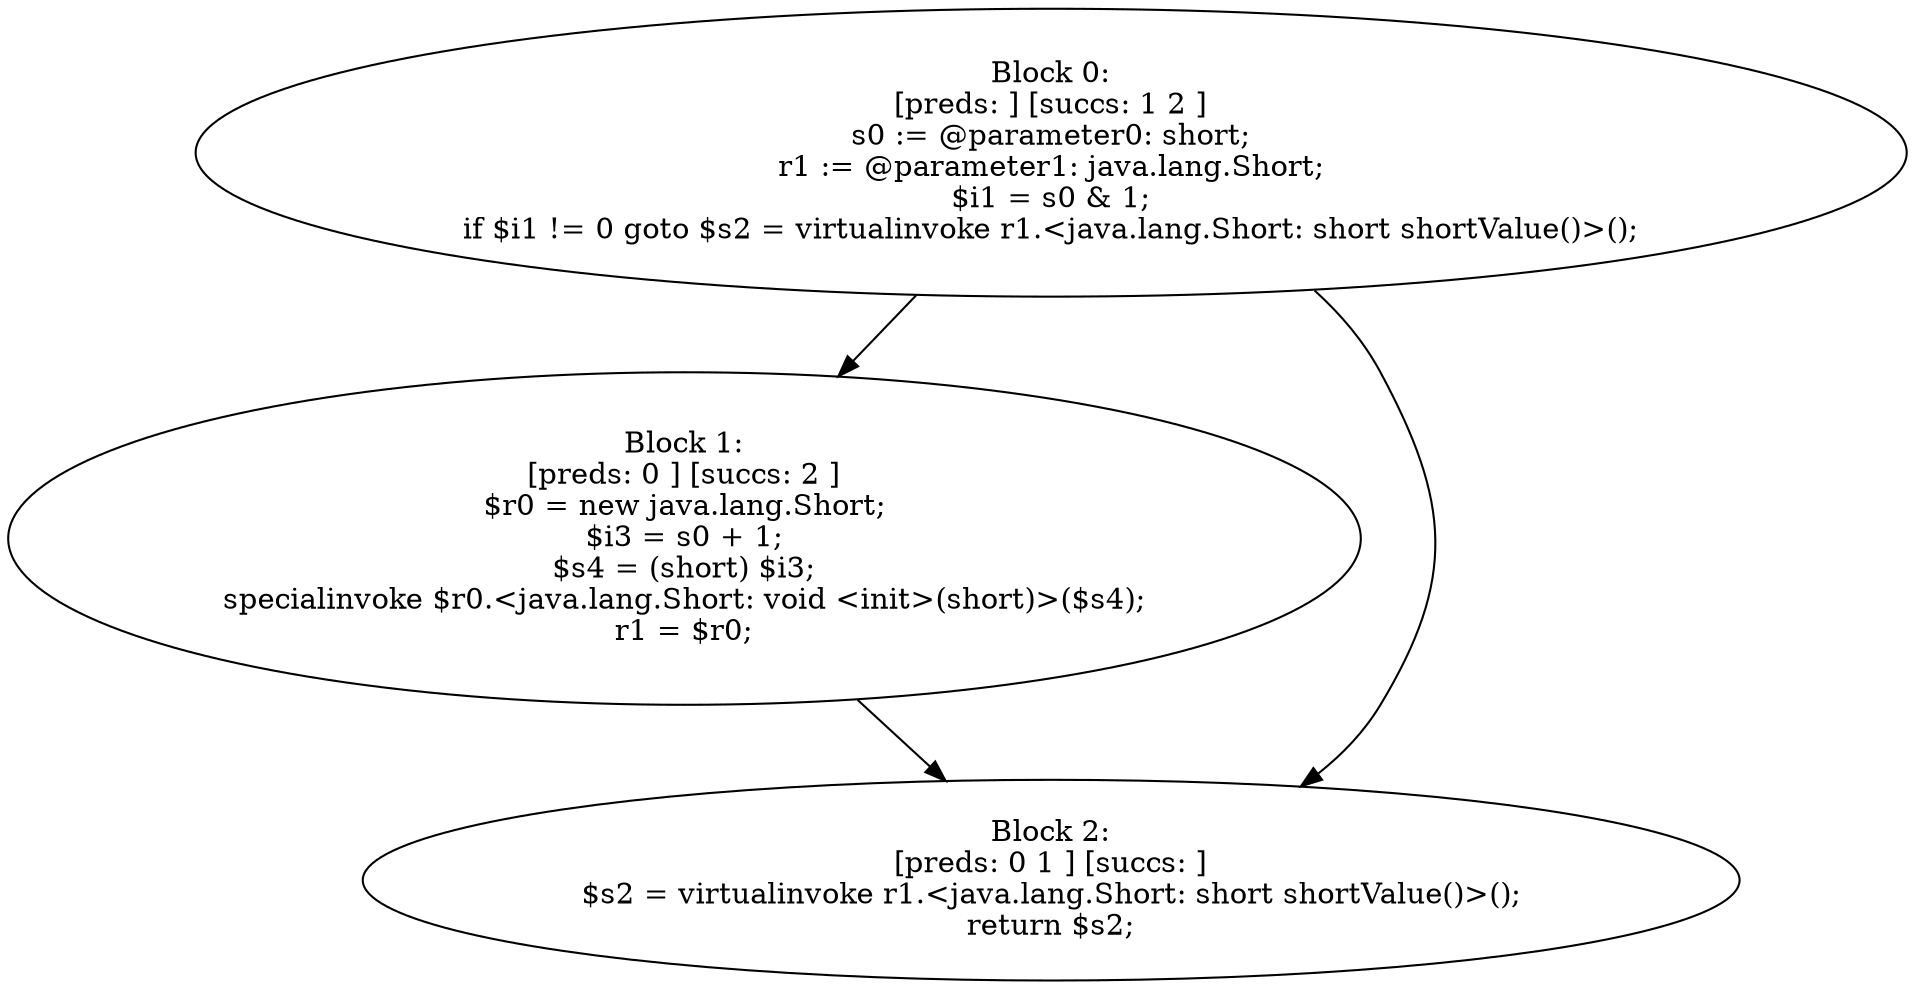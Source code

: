 digraph "unitGraph" {
    "Block 0:
[preds: ] [succs: 1 2 ]
s0 := @parameter0: short;
r1 := @parameter1: java.lang.Short;
$i1 = s0 & 1;
if $i1 != 0 goto $s2 = virtualinvoke r1.<java.lang.Short: short shortValue()>();
"
    "Block 1:
[preds: 0 ] [succs: 2 ]
$r0 = new java.lang.Short;
$i3 = s0 + 1;
$s4 = (short) $i3;
specialinvoke $r0.<java.lang.Short: void <init>(short)>($s4);
r1 = $r0;
"
    "Block 2:
[preds: 0 1 ] [succs: ]
$s2 = virtualinvoke r1.<java.lang.Short: short shortValue()>();
return $s2;
"
    "Block 0:
[preds: ] [succs: 1 2 ]
s0 := @parameter0: short;
r1 := @parameter1: java.lang.Short;
$i1 = s0 & 1;
if $i1 != 0 goto $s2 = virtualinvoke r1.<java.lang.Short: short shortValue()>();
"->"Block 1:
[preds: 0 ] [succs: 2 ]
$r0 = new java.lang.Short;
$i3 = s0 + 1;
$s4 = (short) $i3;
specialinvoke $r0.<java.lang.Short: void <init>(short)>($s4);
r1 = $r0;
";
    "Block 0:
[preds: ] [succs: 1 2 ]
s0 := @parameter0: short;
r1 := @parameter1: java.lang.Short;
$i1 = s0 & 1;
if $i1 != 0 goto $s2 = virtualinvoke r1.<java.lang.Short: short shortValue()>();
"->"Block 2:
[preds: 0 1 ] [succs: ]
$s2 = virtualinvoke r1.<java.lang.Short: short shortValue()>();
return $s2;
";
    "Block 1:
[preds: 0 ] [succs: 2 ]
$r0 = new java.lang.Short;
$i3 = s0 + 1;
$s4 = (short) $i3;
specialinvoke $r0.<java.lang.Short: void <init>(short)>($s4);
r1 = $r0;
"->"Block 2:
[preds: 0 1 ] [succs: ]
$s2 = virtualinvoke r1.<java.lang.Short: short shortValue()>();
return $s2;
";
}
